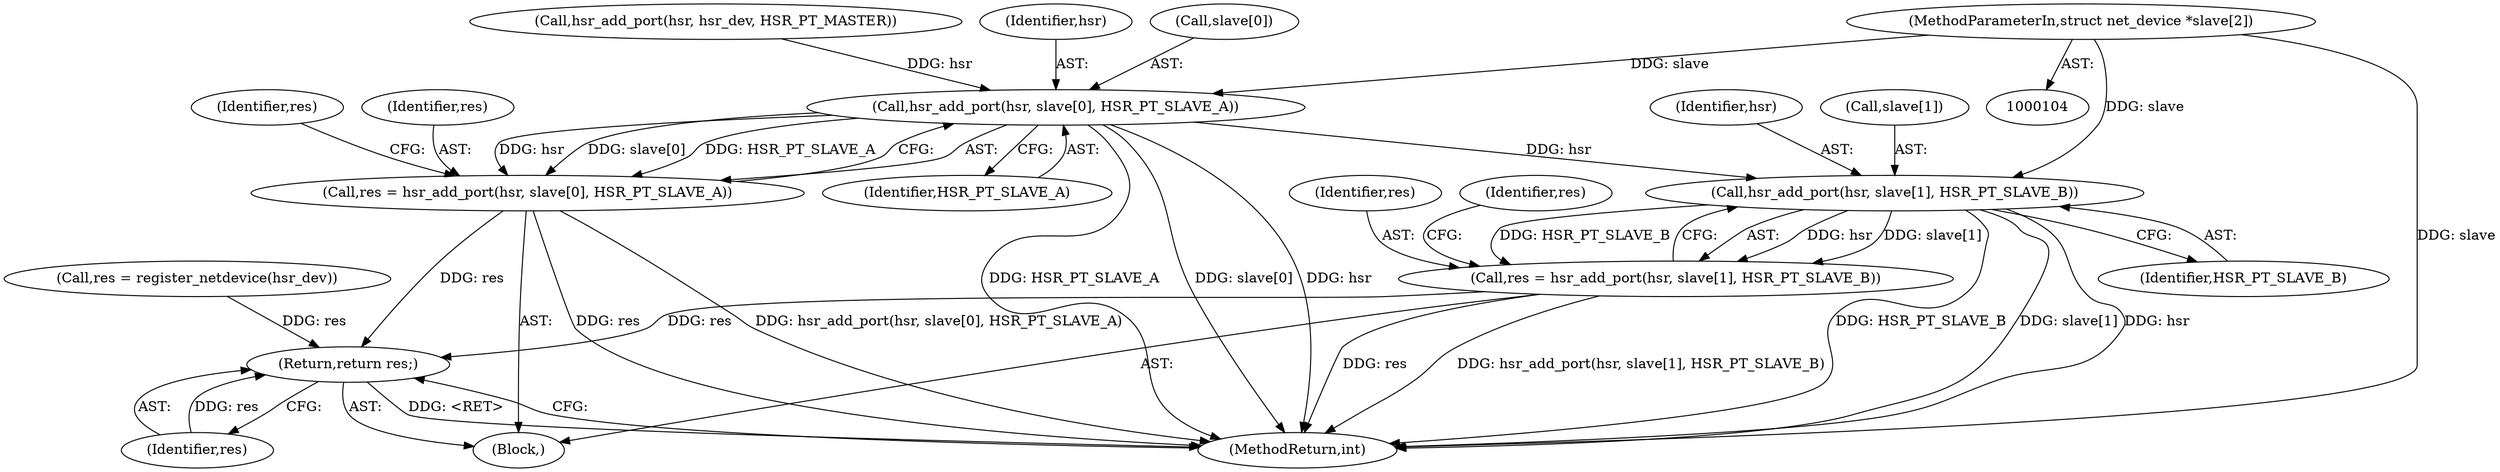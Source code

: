 digraph "0_linux_6caabe7f197d3466d238f70915d65301f1716626@pointer" {
"1000106" [label="(MethodParameterIn,struct net_device *slave[2])"];
"1000231" [label="(Call,hsr_add_port(hsr, slave[0], HSR_PT_SLAVE_A))"];
"1000229" [label="(Call,res = hsr_add_port(hsr, slave[0], HSR_PT_SLAVE_A))"];
"1000265" [label="(Return,return res;)"];
"1000242" [label="(Call,hsr_add_port(hsr, slave[1], HSR_PT_SLAVE_B))"];
"1000240" [label="(Call,res = hsr_add_port(hsr, slave[1], HSR_PT_SLAVE_B))"];
"1000238" [label="(Identifier,res)"];
"1000267" [label="(MethodReturn,int)"];
"1000230" [label="(Identifier,res)"];
"1000266" [label="(Identifier,res)"];
"1000222" [label="(Call,res = register_netdevice(hsr_dev))"];
"1000249" [label="(Identifier,res)"];
"1000231" [label="(Call,hsr_add_port(hsr, slave[0], HSR_PT_SLAVE_A))"];
"1000247" [label="(Identifier,HSR_PT_SLAVE_B)"];
"1000214" [label="(Call,hsr_add_port(hsr, hsr_dev, HSR_PT_MASTER))"];
"1000265" [label="(Return,return res;)"];
"1000244" [label="(Call,slave[1])"];
"1000232" [label="(Identifier,hsr)"];
"1000233" [label="(Call,slave[0])"];
"1000243" [label="(Identifier,hsr)"];
"1000242" [label="(Call,hsr_add_port(hsr, slave[1], HSR_PT_SLAVE_B))"];
"1000236" [label="(Identifier,HSR_PT_SLAVE_A)"];
"1000241" [label="(Identifier,res)"];
"1000109" [label="(Block,)"];
"1000229" [label="(Call,res = hsr_add_port(hsr, slave[0], HSR_PT_SLAVE_A))"];
"1000106" [label="(MethodParameterIn,struct net_device *slave[2])"];
"1000240" [label="(Call,res = hsr_add_port(hsr, slave[1], HSR_PT_SLAVE_B))"];
"1000106" -> "1000104"  [label="AST: "];
"1000106" -> "1000267"  [label="DDG: slave"];
"1000106" -> "1000231"  [label="DDG: slave"];
"1000106" -> "1000242"  [label="DDG: slave"];
"1000231" -> "1000229"  [label="AST: "];
"1000231" -> "1000236"  [label="CFG: "];
"1000232" -> "1000231"  [label="AST: "];
"1000233" -> "1000231"  [label="AST: "];
"1000236" -> "1000231"  [label="AST: "];
"1000229" -> "1000231"  [label="CFG: "];
"1000231" -> "1000267"  [label="DDG: HSR_PT_SLAVE_A"];
"1000231" -> "1000267"  [label="DDG: slave[0]"];
"1000231" -> "1000267"  [label="DDG: hsr"];
"1000231" -> "1000229"  [label="DDG: hsr"];
"1000231" -> "1000229"  [label="DDG: slave[0]"];
"1000231" -> "1000229"  [label="DDG: HSR_PT_SLAVE_A"];
"1000214" -> "1000231"  [label="DDG: hsr"];
"1000231" -> "1000242"  [label="DDG: hsr"];
"1000229" -> "1000109"  [label="AST: "];
"1000230" -> "1000229"  [label="AST: "];
"1000238" -> "1000229"  [label="CFG: "];
"1000229" -> "1000267"  [label="DDG: hsr_add_port(hsr, slave[0], HSR_PT_SLAVE_A)"];
"1000229" -> "1000267"  [label="DDG: res"];
"1000229" -> "1000265"  [label="DDG: res"];
"1000265" -> "1000109"  [label="AST: "];
"1000265" -> "1000266"  [label="CFG: "];
"1000266" -> "1000265"  [label="AST: "];
"1000267" -> "1000265"  [label="CFG: "];
"1000265" -> "1000267"  [label="DDG: <RET>"];
"1000266" -> "1000265"  [label="DDG: res"];
"1000222" -> "1000265"  [label="DDG: res"];
"1000240" -> "1000265"  [label="DDG: res"];
"1000242" -> "1000240"  [label="AST: "];
"1000242" -> "1000247"  [label="CFG: "];
"1000243" -> "1000242"  [label="AST: "];
"1000244" -> "1000242"  [label="AST: "];
"1000247" -> "1000242"  [label="AST: "];
"1000240" -> "1000242"  [label="CFG: "];
"1000242" -> "1000267"  [label="DDG: slave[1]"];
"1000242" -> "1000267"  [label="DDG: hsr"];
"1000242" -> "1000267"  [label="DDG: HSR_PT_SLAVE_B"];
"1000242" -> "1000240"  [label="DDG: hsr"];
"1000242" -> "1000240"  [label="DDG: slave[1]"];
"1000242" -> "1000240"  [label="DDG: HSR_PT_SLAVE_B"];
"1000240" -> "1000109"  [label="AST: "];
"1000241" -> "1000240"  [label="AST: "];
"1000249" -> "1000240"  [label="CFG: "];
"1000240" -> "1000267"  [label="DDG: hsr_add_port(hsr, slave[1], HSR_PT_SLAVE_B)"];
"1000240" -> "1000267"  [label="DDG: res"];
}

